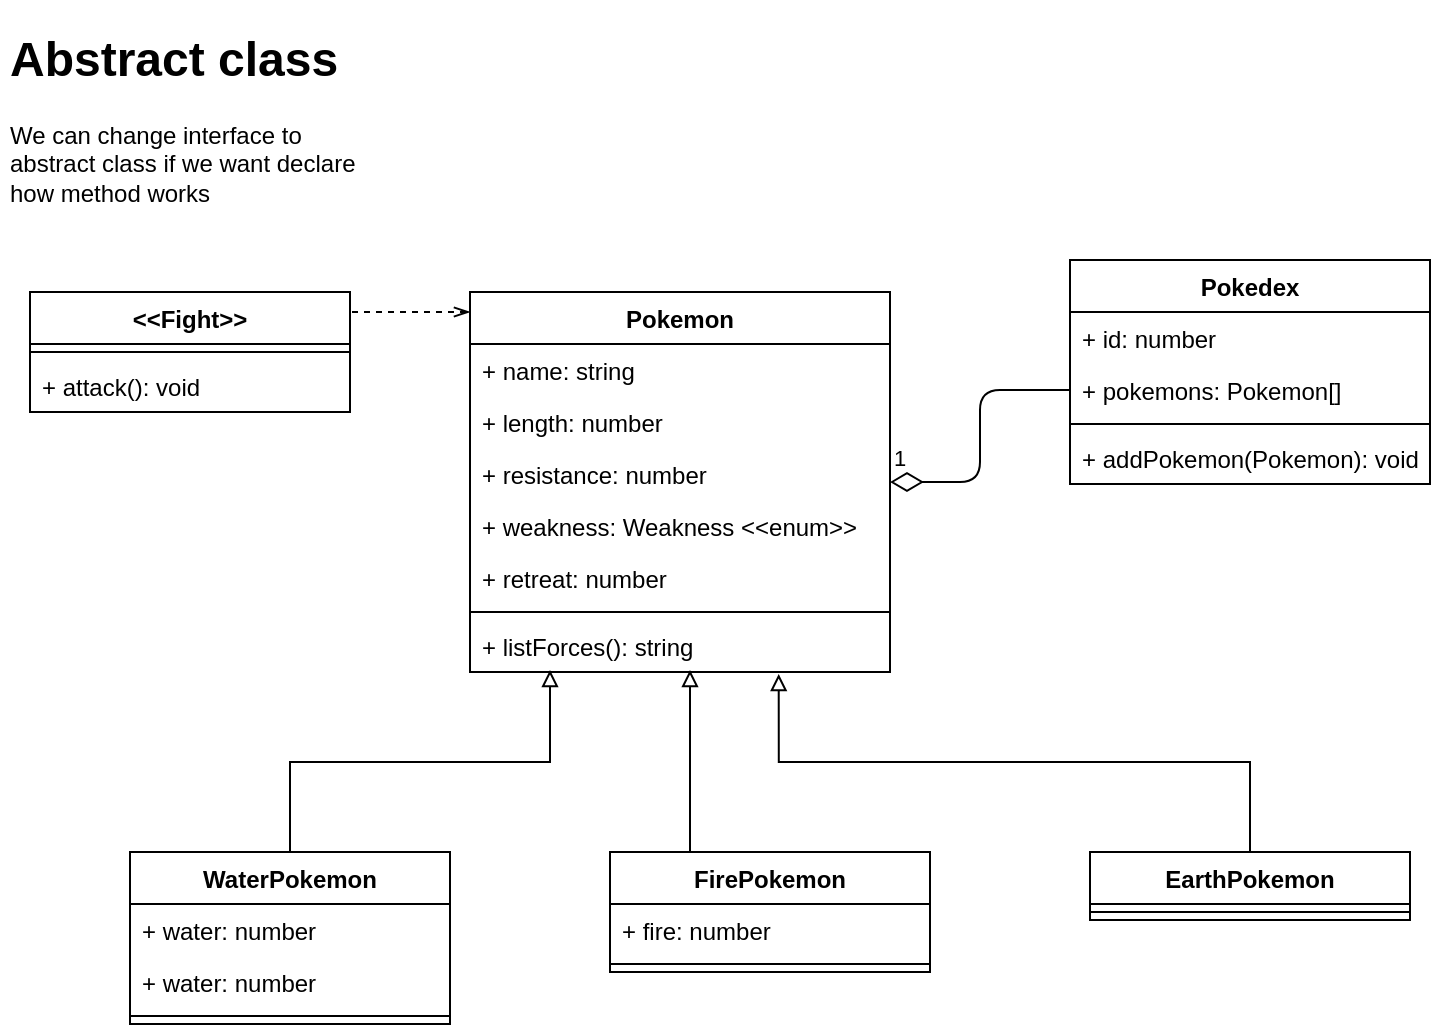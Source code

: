 <mxfile version="14.5.3" type="github">
  <diagram id="RGzDjnYeB3EwZ5lRv7-5" name="Page-1">
    <mxGraphModel dx="1038" dy="1749" grid="1" gridSize="10" guides="1" tooltips="1" connect="1" arrows="1" fold="1" page="1" pageScale="1" pageWidth="827" pageHeight="1169" math="0" shadow="0">
      <root>
        <mxCell id="0" />
        <mxCell id="1" parent="0" />
        <mxCell id="7v4OOocO8dPe49aeln2z-13" value="Pokedex" style="swimlane;fontStyle=1;align=center;verticalAlign=top;childLayout=stackLayout;horizontal=1;startSize=26;horizontalStack=0;resizeParent=1;resizeParentMax=0;resizeLast=0;collapsible=1;marginBottom=0;" vertex="1" parent="1">
          <mxGeometry x="630" y="104" width="180" height="112" as="geometry" />
        </mxCell>
        <mxCell id="7v4OOocO8dPe49aeln2z-14" value="+ id: number" style="text;strokeColor=none;fillColor=none;align=left;verticalAlign=top;spacingLeft=4;spacingRight=4;overflow=hidden;rotatable=0;points=[[0,0.5],[1,0.5]];portConstraint=eastwest;" vertex="1" parent="7v4OOocO8dPe49aeln2z-13">
          <mxGeometry y="26" width="180" height="26" as="geometry" />
        </mxCell>
        <mxCell id="7v4OOocO8dPe49aeln2z-17" value="+ pokemons: Pokemon[]" style="text;strokeColor=none;fillColor=none;align=left;verticalAlign=top;spacingLeft=4;spacingRight=4;overflow=hidden;rotatable=0;points=[[0,0.5],[1,0.5]];portConstraint=eastwest;" vertex="1" parent="7v4OOocO8dPe49aeln2z-13">
          <mxGeometry y="52" width="180" height="26" as="geometry" />
        </mxCell>
        <mxCell id="7v4OOocO8dPe49aeln2z-15" value="" style="line;strokeWidth=1;fillColor=none;align=left;verticalAlign=middle;spacingTop=-1;spacingLeft=3;spacingRight=3;rotatable=0;labelPosition=right;points=[];portConstraint=eastwest;" vertex="1" parent="7v4OOocO8dPe49aeln2z-13">
          <mxGeometry y="78" width="180" height="8" as="geometry" />
        </mxCell>
        <mxCell id="7v4OOocO8dPe49aeln2z-16" value="+ addPokemon(Pokemon): void" style="text;strokeColor=none;fillColor=none;align=left;verticalAlign=top;spacingLeft=4;spacingRight=4;overflow=hidden;rotatable=0;points=[[0,0.5],[1,0.5]];portConstraint=eastwest;" vertex="1" parent="7v4OOocO8dPe49aeln2z-13">
          <mxGeometry y="86" width="180" height="26" as="geometry" />
        </mxCell>
        <mxCell id="7v4OOocO8dPe49aeln2z-5" value="Pokemon" style="swimlane;fontStyle=1;align=center;verticalAlign=top;childLayout=stackLayout;horizontal=1;startSize=26;horizontalStack=0;resizeParent=1;resizeParentMax=0;resizeLast=0;collapsible=1;marginBottom=0;" vertex="1" parent="1">
          <mxGeometry x="330" y="120" width="210" height="190" as="geometry" />
        </mxCell>
        <mxCell id="7v4OOocO8dPe49aeln2z-6" value="+ name: string" style="text;strokeColor=none;fillColor=none;align=left;verticalAlign=top;spacingLeft=4;spacingRight=4;overflow=hidden;rotatable=0;points=[[0,0.5],[1,0.5]];portConstraint=eastwest;" vertex="1" parent="7v4OOocO8dPe49aeln2z-5">
          <mxGeometry y="26" width="210" height="26" as="geometry" />
        </mxCell>
        <mxCell id="7v4OOocO8dPe49aeln2z-9" value="+ length: number" style="text;strokeColor=none;fillColor=none;align=left;verticalAlign=top;spacingLeft=4;spacingRight=4;overflow=hidden;rotatable=0;points=[[0,0.5],[1,0.5]];portConstraint=eastwest;" vertex="1" parent="7v4OOocO8dPe49aeln2z-5">
          <mxGeometry y="52" width="210" height="26" as="geometry" />
        </mxCell>
        <mxCell id="7v4OOocO8dPe49aeln2z-10" value="+ resistance: number" style="text;strokeColor=none;fillColor=none;align=left;verticalAlign=top;spacingLeft=4;spacingRight=4;overflow=hidden;rotatable=0;points=[[0,0.5],[1,0.5]];portConstraint=eastwest;" vertex="1" parent="7v4OOocO8dPe49aeln2z-5">
          <mxGeometry y="78" width="210" height="26" as="geometry" />
        </mxCell>
        <mxCell id="7v4OOocO8dPe49aeln2z-11" value="+ weakness: Weakness &lt;&lt;enum&gt;&gt;" style="text;strokeColor=none;fillColor=none;align=left;verticalAlign=top;spacingLeft=4;spacingRight=4;overflow=hidden;rotatable=0;points=[[0,0.5],[1,0.5]];portConstraint=eastwest;" vertex="1" parent="7v4OOocO8dPe49aeln2z-5">
          <mxGeometry y="104" width="210" height="26" as="geometry" />
        </mxCell>
        <mxCell id="7v4OOocO8dPe49aeln2z-12" value="+ retreat: number" style="text;strokeColor=none;fillColor=none;align=left;verticalAlign=top;spacingLeft=4;spacingRight=4;overflow=hidden;rotatable=0;points=[[0,0.5],[1,0.5]];portConstraint=eastwest;" vertex="1" parent="7v4OOocO8dPe49aeln2z-5">
          <mxGeometry y="130" width="210" height="26" as="geometry" />
        </mxCell>
        <mxCell id="7v4OOocO8dPe49aeln2z-7" value="" style="line;strokeWidth=1;fillColor=none;align=left;verticalAlign=middle;spacingTop=-1;spacingLeft=3;spacingRight=3;rotatable=0;labelPosition=right;points=[];portConstraint=eastwest;" vertex="1" parent="7v4OOocO8dPe49aeln2z-5">
          <mxGeometry y="156" width="210" height="8" as="geometry" />
        </mxCell>
        <mxCell id="7v4OOocO8dPe49aeln2z-8" value="+ listForces(): string" style="text;strokeColor=none;fillColor=none;align=left;verticalAlign=top;spacingLeft=4;spacingRight=4;overflow=hidden;rotatable=0;points=[[0,0.5],[1,0.5]];portConstraint=eastwest;" vertex="1" parent="7v4OOocO8dPe49aeln2z-5">
          <mxGeometry y="164" width="210" height="26" as="geometry" />
        </mxCell>
        <mxCell id="7v4OOocO8dPe49aeln2z-21" value="1" style="endArrow=none;html=1;endSize=12;startArrow=diamondThin;startSize=14;startFill=0;edgeStyle=orthogonalEdgeStyle;align=left;verticalAlign=bottom;endFill=0;" edge="1" parent="1" source="7v4OOocO8dPe49aeln2z-5" target="7v4OOocO8dPe49aeln2z-17">
          <mxGeometry x="-1" y="3" relative="1" as="geometry">
            <mxPoint x="490" y="300" as="sourcePoint" />
            <mxPoint x="650" y="300" as="targetPoint" />
          </mxGeometry>
        </mxCell>
        <mxCell id="7v4OOocO8dPe49aeln2z-34" style="edgeStyle=orthogonalEdgeStyle;rounded=0;orthogonalLoop=1;jettySize=auto;html=1;exitX=0.5;exitY=0;exitDx=0;exitDy=0;endArrow=block;endFill=0;" edge="1" parent="1" source="7v4OOocO8dPe49aeln2z-22">
          <mxGeometry relative="1" as="geometry">
            <mxPoint x="370" y="309" as="targetPoint" />
            <Array as="points">
              <mxPoint x="240" y="355" />
              <mxPoint x="370" y="355" />
              <mxPoint x="370" y="309" />
            </Array>
          </mxGeometry>
        </mxCell>
        <mxCell id="7v4OOocO8dPe49aeln2z-22" value="WaterPokemon" style="swimlane;fontStyle=1;align=center;verticalAlign=top;childLayout=stackLayout;horizontal=1;startSize=26;horizontalStack=0;resizeParent=1;resizeParentMax=0;resizeLast=0;collapsible=1;marginBottom=0;" vertex="1" parent="1">
          <mxGeometry x="160" y="400" width="160" height="86" as="geometry" />
        </mxCell>
        <mxCell id="7v4OOocO8dPe49aeln2z-37" value="+ water: number" style="text;strokeColor=none;fillColor=none;align=left;verticalAlign=top;spacingLeft=4;spacingRight=4;overflow=hidden;rotatable=0;points=[[0,0.5],[1,0.5]];portConstraint=eastwest;" vertex="1" parent="7v4OOocO8dPe49aeln2z-22">
          <mxGeometry y="26" width="160" height="26" as="geometry" />
        </mxCell>
        <mxCell id="7v4OOocO8dPe49aeln2z-23" value="+ water: number" style="text;strokeColor=none;fillColor=none;align=left;verticalAlign=top;spacingLeft=4;spacingRight=4;overflow=hidden;rotatable=0;points=[[0,0.5],[1,0.5]];portConstraint=eastwest;" vertex="1" parent="7v4OOocO8dPe49aeln2z-22">
          <mxGeometry y="52" width="160" height="26" as="geometry" />
        </mxCell>
        <mxCell id="7v4OOocO8dPe49aeln2z-24" value="" style="line;strokeWidth=1;fillColor=none;align=left;verticalAlign=middle;spacingTop=-1;spacingLeft=3;spacingRight=3;rotatable=0;labelPosition=right;points=[];portConstraint=eastwest;" vertex="1" parent="7v4OOocO8dPe49aeln2z-22">
          <mxGeometry y="78" width="160" height="8" as="geometry" />
        </mxCell>
        <mxCell id="7v4OOocO8dPe49aeln2z-38" style="edgeStyle=orthogonalEdgeStyle;rounded=0;orthogonalLoop=1;jettySize=auto;html=1;exitX=0.5;exitY=0;exitDx=0;exitDy=0;endArrow=block;endFill=0;" edge="1" parent="1" source="7v4OOocO8dPe49aeln2z-26">
          <mxGeometry relative="1" as="geometry">
            <mxPoint x="440" y="309" as="targetPoint" />
            <Array as="points">
              <mxPoint x="440" y="400" />
              <mxPoint x="440" y="309" />
            </Array>
          </mxGeometry>
        </mxCell>
        <mxCell id="7v4OOocO8dPe49aeln2z-26" value="FirePokemon" style="swimlane;fontStyle=1;align=center;verticalAlign=top;childLayout=stackLayout;horizontal=1;startSize=26;horizontalStack=0;resizeParent=1;resizeParentMax=0;resizeLast=0;collapsible=1;marginBottom=0;" vertex="1" parent="1">
          <mxGeometry x="400" y="400" width="160" height="60" as="geometry" />
        </mxCell>
        <mxCell id="7v4OOocO8dPe49aeln2z-27" value="+ fire: number" style="text;strokeColor=none;fillColor=none;align=left;verticalAlign=top;spacingLeft=4;spacingRight=4;overflow=hidden;rotatable=0;points=[[0,0.5],[1,0.5]];portConstraint=eastwest;" vertex="1" parent="7v4OOocO8dPe49aeln2z-26">
          <mxGeometry y="26" width="160" height="26" as="geometry" />
        </mxCell>
        <mxCell id="7v4OOocO8dPe49aeln2z-28" value="" style="line;strokeWidth=1;fillColor=none;align=left;verticalAlign=middle;spacingTop=-1;spacingLeft=3;spacingRight=3;rotatable=0;labelPosition=right;points=[];portConstraint=eastwest;" vertex="1" parent="7v4OOocO8dPe49aeln2z-26">
          <mxGeometry y="52" width="160" height="8" as="geometry" />
        </mxCell>
        <mxCell id="7v4OOocO8dPe49aeln2z-39" style="edgeStyle=orthogonalEdgeStyle;rounded=0;orthogonalLoop=1;jettySize=auto;html=1;exitX=0.5;exitY=0;exitDx=0;exitDy=0;entryX=0.735;entryY=1.038;entryDx=0;entryDy=0;entryPerimeter=0;endArrow=block;endFill=0;" edge="1" parent="1" source="7v4OOocO8dPe49aeln2z-30" target="7v4OOocO8dPe49aeln2z-8">
          <mxGeometry relative="1" as="geometry" />
        </mxCell>
        <mxCell id="7v4OOocO8dPe49aeln2z-30" value="EarthPokemon" style="swimlane;fontStyle=1;align=center;verticalAlign=top;childLayout=stackLayout;horizontal=1;startSize=26;horizontalStack=0;resizeParent=1;resizeParentMax=0;resizeLast=0;collapsible=1;marginBottom=0;" vertex="1" parent="1">
          <mxGeometry x="640" y="400" width="160" height="34" as="geometry" />
        </mxCell>
        <mxCell id="7v4OOocO8dPe49aeln2z-32" value="" style="line;strokeWidth=1;fillColor=none;align=left;verticalAlign=middle;spacingTop=-1;spacingLeft=3;spacingRight=3;rotatable=0;labelPosition=right;points=[];portConstraint=eastwest;" vertex="1" parent="7v4OOocO8dPe49aeln2z-30">
          <mxGeometry y="26" width="160" height="8" as="geometry" />
        </mxCell>
        <mxCell id="7v4OOocO8dPe49aeln2z-45" style="edgeStyle=orthogonalEdgeStyle;rounded=0;orthogonalLoop=1;jettySize=auto;html=1;exitX=1;exitY=0.25;exitDx=0;exitDy=0;endArrow=openThin;endFill=0;dashed=1;" edge="1" parent="1" source="7v4OOocO8dPe49aeln2z-40">
          <mxGeometry relative="1" as="geometry">
            <mxPoint x="330" y="130" as="targetPoint" />
            <Array as="points">
              <mxPoint x="270" y="130" />
              <mxPoint x="330" y="130" />
            </Array>
          </mxGeometry>
        </mxCell>
        <mxCell id="7v4OOocO8dPe49aeln2z-40" value="&lt;&lt;Fight&gt;&gt;" style="swimlane;fontStyle=1;align=center;verticalAlign=top;childLayout=stackLayout;horizontal=1;startSize=26;horizontalStack=0;resizeParent=1;resizeParentMax=0;resizeLast=0;collapsible=1;marginBottom=0;" vertex="1" parent="1">
          <mxGeometry x="110" y="120" width="160" height="60" as="geometry" />
        </mxCell>
        <mxCell id="7v4OOocO8dPe49aeln2z-42" value="" style="line;strokeWidth=1;fillColor=none;align=left;verticalAlign=middle;spacingTop=-1;spacingLeft=3;spacingRight=3;rotatable=0;labelPosition=right;points=[];portConstraint=eastwest;" vertex="1" parent="7v4OOocO8dPe49aeln2z-40">
          <mxGeometry y="26" width="160" height="8" as="geometry" />
        </mxCell>
        <mxCell id="7v4OOocO8dPe49aeln2z-43" value="+ attack(): void" style="text;strokeColor=none;fillColor=none;align=left;verticalAlign=top;spacingLeft=4;spacingRight=4;overflow=hidden;rotatable=0;points=[[0,0.5],[1,0.5]];portConstraint=eastwest;" vertex="1" parent="7v4OOocO8dPe49aeln2z-40">
          <mxGeometry y="34" width="160" height="26" as="geometry" />
        </mxCell>
        <mxCell id="7v4OOocO8dPe49aeln2z-47" value="&lt;h1&gt;Abstract class&lt;/h1&gt;&lt;p&gt;We can change interface to abstract class if we want declare how method works&lt;/p&gt;" style="text;html=1;strokeColor=none;fillColor=none;spacing=5;spacingTop=-20;whiteSpace=wrap;overflow=hidden;rounded=0;" vertex="1" parent="1">
          <mxGeometry x="95" y="-16" width="190" height="120" as="geometry" />
        </mxCell>
      </root>
    </mxGraphModel>
  </diagram>
</mxfile>
